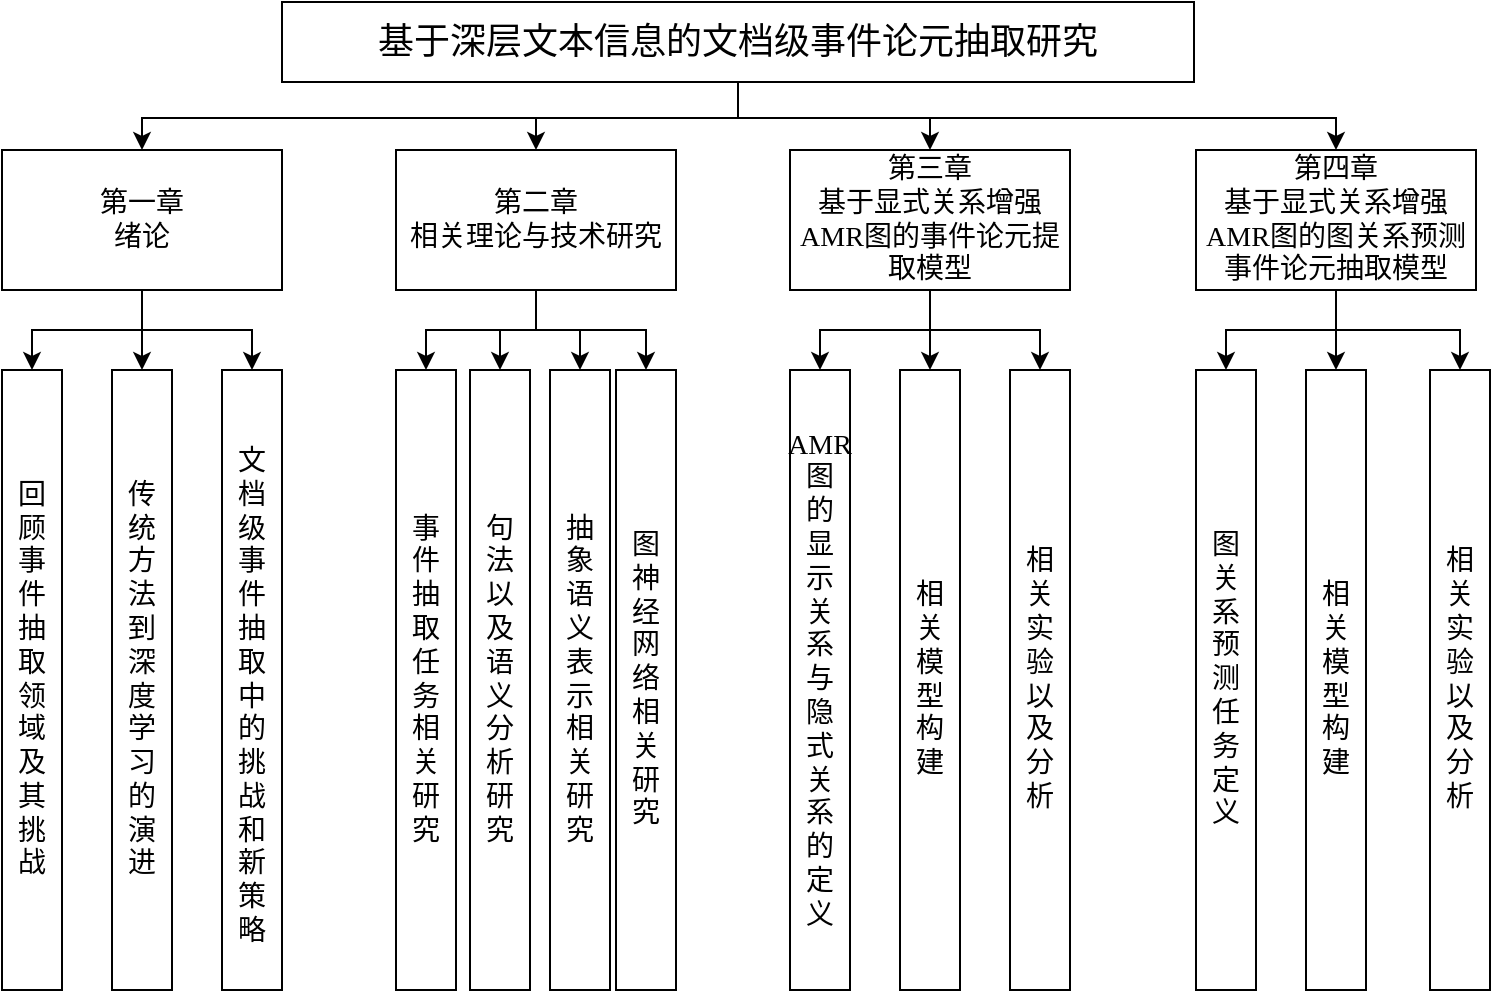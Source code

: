<mxfile version="22.1.18" type="github">
  <diagram name="第 1 页" id="pSFM66YJ2xRk52TTQeRo">
    <mxGraphModel dx="1018" dy="609" grid="1" gridSize="10" guides="1" tooltips="1" connect="1" arrows="1" fold="1" page="1" pageScale="1" pageWidth="827" pageHeight="1169" math="0" shadow="0">
      <root>
        <mxCell id="0" />
        <mxCell id="1" parent="0" />
        <mxCell id="IECKvH-rgRgy9NSk1Zk0-20" style="edgeStyle=orthogonalEdgeStyle;rounded=0;orthogonalLoop=1;jettySize=auto;html=1;entryX=0.5;entryY=0;entryDx=0;entryDy=0;" parent="1" source="IECKvH-rgRgy9NSk1Zk0-2" target="IECKvH-rgRgy9NSk1Zk0-3" edge="1">
          <mxGeometry relative="1" as="geometry">
            <Array as="points">
              <mxPoint x="414" y="120" />
              <mxPoint x="116" y="120" />
            </Array>
          </mxGeometry>
        </mxCell>
        <mxCell id="IECKvH-rgRgy9NSk1Zk0-21" style="edgeStyle=orthogonalEdgeStyle;rounded=0;orthogonalLoop=1;jettySize=auto;html=1;entryX=0.5;entryY=0;entryDx=0;entryDy=0;" parent="1" source="IECKvH-rgRgy9NSk1Zk0-2" target="IECKvH-rgRgy9NSk1Zk0-4" edge="1">
          <mxGeometry relative="1" as="geometry">
            <Array as="points">
              <mxPoint x="414" y="120" />
              <mxPoint x="313" y="120" />
            </Array>
          </mxGeometry>
        </mxCell>
        <mxCell id="IECKvH-rgRgy9NSk1Zk0-22" style="edgeStyle=orthogonalEdgeStyle;rounded=0;orthogonalLoop=1;jettySize=auto;html=1;exitX=0.5;exitY=1;exitDx=0;exitDy=0;entryX=0.5;entryY=0;entryDx=0;entryDy=0;" parent="1" source="IECKvH-rgRgy9NSk1Zk0-2" target="IECKvH-rgRgy9NSk1Zk0-5" edge="1">
          <mxGeometry relative="1" as="geometry">
            <Array as="points">
              <mxPoint x="414" y="120" />
              <mxPoint x="510" y="120" />
            </Array>
          </mxGeometry>
        </mxCell>
        <mxCell id="IECKvH-rgRgy9NSk1Zk0-23" style="edgeStyle=orthogonalEdgeStyle;rounded=0;orthogonalLoop=1;jettySize=auto;html=1;" parent="1" source="IECKvH-rgRgy9NSk1Zk0-2" target="IECKvH-rgRgy9NSk1Zk0-6" edge="1">
          <mxGeometry relative="1" as="geometry">
            <Array as="points">
              <mxPoint x="414" y="120" />
              <mxPoint x="713" y="120" />
            </Array>
          </mxGeometry>
        </mxCell>
        <mxCell id="IECKvH-rgRgy9NSk1Zk0-2" value="&lt;font style=&quot;font-size: 18px;&quot; face=&quot;宋体-简&quot;&gt;基于深层文本信息的文档级事件论元抽取研究&lt;br style=&quot;box-sizing: border-box; color: transparent; cursor: text; position: absolute; transform-origin: 0px 0px; text-align: start; background-color: rgb(255, 255, 255);&quot; role=&quot;presentation&quot;&gt;&lt;/font&gt;&lt;span style=&quot;box-sizing: border-box; color: transparent; cursor: text; position: absolute; transform-origin: 0px 0px; text-align: start; background-color: rgb(255, 255, 255); left: 354.663px; top: 170.001px; font-size: 18px;&quot; dir=&quot;ltr&quot; role=&quot;presentation&quot;&gt;&lt;font style=&quot;font-size: 18px;&quot; face=&quot;VYf11qllX6nMheyRc1XA&quot;&gt;究研&lt;/font&gt;&lt;/span&gt;" style="whiteSpace=wrap;html=1;" parent="1" vertex="1">
          <mxGeometry x="186" y="62" width="456" height="40" as="geometry" />
        </mxCell>
        <mxCell id="IECKvH-rgRgy9NSk1Zk0-25" style="edgeStyle=orthogonalEdgeStyle;rounded=0;orthogonalLoop=1;jettySize=auto;html=1;entryX=0.5;entryY=0;entryDx=0;entryDy=0;" parent="1" source="IECKvH-rgRgy9NSk1Zk0-3" target="IECKvH-rgRgy9NSk1Zk0-8" edge="1">
          <mxGeometry relative="1" as="geometry" />
        </mxCell>
        <mxCell id="IECKvH-rgRgy9NSk1Zk0-26" value="" style="edgeStyle=orthogonalEdgeStyle;rounded=0;orthogonalLoop=1;jettySize=auto;html=1;" parent="1" source="IECKvH-rgRgy9NSk1Zk0-3" target="IECKvH-rgRgy9NSk1Zk0-9" edge="1">
          <mxGeometry relative="1" as="geometry" />
        </mxCell>
        <mxCell id="IECKvH-rgRgy9NSk1Zk0-27" style="edgeStyle=orthogonalEdgeStyle;rounded=0;orthogonalLoop=1;jettySize=auto;html=1;entryX=0.5;entryY=0;entryDx=0;entryDy=0;" parent="1" source="IECKvH-rgRgy9NSk1Zk0-3" target="IECKvH-rgRgy9NSk1Zk0-10" edge="1">
          <mxGeometry relative="1" as="geometry" />
        </mxCell>
        <mxCell id="IECKvH-rgRgy9NSk1Zk0-3" value="&lt;font face=&quot;宋体-简&quot; style=&quot;font-size: 14px;&quot;&gt;第一章&lt;br&gt;绪论&lt;br&gt;&lt;/font&gt;" style="rounded=0;whiteSpace=wrap;html=1;" parent="1" vertex="1">
          <mxGeometry x="46" y="136" width="140" height="70" as="geometry" />
        </mxCell>
        <mxCell id="IECKvH-rgRgy9NSk1Zk0-28" style="edgeStyle=orthogonalEdgeStyle;rounded=0;orthogonalLoop=1;jettySize=auto;html=1;entryX=0.5;entryY=0;entryDx=0;entryDy=0;" parent="1" source="IECKvH-rgRgy9NSk1Zk0-4" target="IECKvH-rgRgy9NSk1Zk0-11" edge="1">
          <mxGeometry relative="1" as="geometry" />
        </mxCell>
        <mxCell id="IECKvH-rgRgy9NSk1Zk0-29" style="edgeStyle=orthogonalEdgeStyle;rounded=0;orthogonalLoop=1;jettySize=auto;html=1;entryX=0.5;entryY=0;entryDx=0;entryDy=0;" parent="1" source="IECKvH-rgRgy9NSk1Zk0-4" target="IECKvH-rgRgy9NSk1Zk0-12" edge="1">
          <mxGeometry relative="1" as="geometry" />
        </mxCell>
        <mxCell id="IECKvH-rgRgy9NSk1Zk0-30" style="edgeStyle=orthogonalEdgeStyle;rounded=0;orthogonalLoop=1;jettySize=auto;html=1;entryX=0.5;entryY=0;entryDx=0;entryDy=0;" parent="1" source="IECKvH-rgRgy9NSk1Zk0-4" target="IECKvH-rgRgy9NSk1Zk0-13" edge="1">
          <mxGeometry relative="1" as="geometry" />
        </mxCell>
        <mxCell id="xBRvkmc-2l1ilHyjDRc--2" style="edgeStyle=orthogonalEdgeStyle;rounded=0;orthogonalLoop=1;jettySize=auto;html=1;entryX=0.5;entryY=0;entryDx=0;entryDy=0;" edge="1" parent="1" source="IECKvH-rgRgy9NSk1Zk0-4" target="xBRvkmc-2l1ilHyjDRc--1">
          <mxGeometry relative="1" as="geometry" />
        </mxCell>
        <mxCell id="IECKvH-rgRgy9NSk1Zk0-4" value="&lt;font face=&quot;宋体-简&quot; style=&quot;font-size: 14px;&quot;&gt;第二章&lt;/font&gt;&lt;br&gt;&lt;span style=&quot;font-family: 宋体-简; font-size: 14px;&quot;&gt;相关理论与技术研究&lt;/span&gt;" style="rounded=0;whiteSpace=wrap;html=1;" parent="1" vertex="1">
          <mxGeometry x="243" y="136" width="140" height="70" as="geometry" />
        </mxCell>
        <mxCell id="IECKvH-rgRgy9NSk1Zk0-31" style="edgeStyle=orthogonalEdgeStyle;rounded=0;orthogonalLoop=1;jettySize=auto;html=1;entryX=0.5;entryY=0;entryDx=0;entryDy=0;" parent="1" source="IECKvH-rgRgy9NSk1Zk0-5" target="IECKvH-rgRgy9NSk1Zk0-14" edge="1">
          <mxGeometry relative="1" as="geometry" />
        </mxCell>
        <mxCell id="IECKvH-rgRgy9NSk1Zk0-32" style="edgeStyle=orthogonalEdgeStyle;rounded=0;orthogonalLoop=1;jettySize=auto;html=1;entryX=0.5;entryY=0;entryDx=0;entryDy=0;" parent="1" source="IECKvH-rgRgy9NSk1Zk0-5" target="IECKvH-rgRgy9NSk1Zk0-15" edge="1">
          <mxGeometry relative="1" as="geometry" />
        </mxCell>
        <mxCell id="IECKvH-rgRgy9NSk1Zk0-33" style="edgeStyle=orthogonalEdgeStyle;rounded=0;orthogonalLoop=1;jettySize=auto;html=1;entryX=0.5;entryY=0;entryDx=0;entryDy=0;" parent="1" source="IECKvH-rgRgy9NSk1Zk0-5" target="IECKvH-rgRgy9NSk1Zk0-16" edge="1">
          <mxGeometry relative="1" as="geometry" />
        </mxCell>
        <mxCell id="IECKvH-rgRgy9NSk1Zk0-5" value="&lt;font face=&quot;宋体-简&quot; style=&quot;&quot;&gt;&lt;font style=&quot;font-size: 14px;&quot;&gt;第三章&lt;/font&gt;&lt;br&gt;&lt;span style=&quot;font-size: 14px;&quot;&gt;基于显式关系增强AMR图的事件论元提取模型&lt;/span&gt;&lt;br&gt;&lt;/font&gt;" style="rounded=0;whiteSpace=wrap;html=1;" parent="1" vertex="1">
          <mxGeometry x="440" y="136" width="140" height="70" as="geometry" />
        </mxCell>
        <mxCell id="IECKvH-rgRgy9NSk1Zk0-34" style="edgeStyle=orthogonalEdgeStyle;rounded=0;orthogonalLoop=1;jettySize=auto;html=1;entryX=0.5;entryY=0;entryDx=0;entryDy=0;" parent="1" source="IECKvH-rgRgy9NSk1Zk0-6" target="IECKvH-rgRgy9NSk1Zk0-17" edge="1">
          <mxGeometry relative="1" as="geometry" />
        </mxCell>
        <mxCell id="IECKvH-rgRgy9NSk1Zk0-36" style="edgeStyle=orthogonalEdgeStyle;rounded=0;orthogonalLoop=1;jettySize=auto;html=1;entryX=0.5;entryY=0;entryDx=0;entryDy=0;" parent="1" source="IECKvH-rgRgy9NSk1Zk0-6" target="IECKvH-rgRgy9NSk1Zk0-19" edge="1">
          <mxGeometry relative="1" as="geometry" />
        </mxCell>
        <mxCell id="IECKvH-rgRgy9NSk1Zk0-37" style="edgeStyle=orthogonalEdgeStyle;rounded=0;orthogonalLoop=1;jettySize=auto;html=1;entryX=0.5;entryY=0;entryDx=0;entryDy=0;" parent="1" source="IECKvH-rgRgy9NSk1Zk0-6" target="IECKvH-rgRgy9NSk1Zk0-24" edge="1">
          <mxGeometry relative="1" as="geometry" />
        </mxCell>
        <mxCell id="IECKvH-rgRgy9NSk1Zk0-6" value="&lt;font style=&quot;&quot; face=&quot;宋体-简&quot;&gt;&lt;font style=&quot;font-size: 14px;&quot;&gt;第四章&lt;/font&gt;&lt;br&gt;&lt;span style=&quot;font-size: 14px;&quot;&gt;基于显式关系增强AMR图的图关系预测事件论元抽取模型&lt;/span&gt;&lt;br&gt;&lt;/font&gt;" style="rounded=0;whiteSpace=wrap;html=1;" parent="1" vertex="1">
          <mxGeometry x="643" y="136" width="140" height="70" as="geometry" />
        </mxCell>
        <mxCell id="IECKvH-rgRgy9NSk1Zk0-8" value="&lt;font style=&quot;font-size: 14px;&quot; face=&quot;宋体-简&quot;&gt;回&lt;br&gt;顾&lt;br&gt;事&lt;br&gt;件&lt;br&gt;抽&lt;br&gt;取&lt;br&gt;领&lt;br&gt;域&lt;br&gt;及&lt;br&gt;其&lt;br&gt;挑&lt;br&gt;战&lt;/font&gt;" style="rounded=0;whiteSpace=wrap;html=1;" parent="1" vertex="1">
          <mxGeometry x="46" y="246" width="30" height="310" as="geometry" />
        </mxCell>
        <mxCell id="IECKvH-rgRgy9NSk1Zk0-9" value="&lt;font face=&quot;宋体-简&quot; style=&quot;font-size: 14px;&quot;&gt;传&lt;br&gt;统&lt;br&gt;方&lt;br&gt;法&lt;br&gt;到&lt;br&gt;深&lt;br&gt;度&lt;br&gt;学&lt;br&gt;习&lt;br&gt;的&lt;br&gt;演&lt;br&gt;进&lt;/font&gt;" style="rounded=0;whiteSpace=wrap;html=1;" parent="1" vertex="1">
          <mxGeometry x="101" y="246" width="30" height="310" as="geometry" />
        </mxCell>
        <mxCell id="IECKvH-rgRgy9NSk1Zk0-10" value="&lt;font face=&quot;宋体-简&quot; style=&quot;font-size: 14px;&quot;&gt;&lt;br&gt;文&lt;br&gt;档&lt;br&gt;级&lt;br&gt;事&lt;br&gt;件&lt;br&gt;抽&lt;br&gt;取&lt;br&gt;中&lt;br&gt;的&lt;br&gt;挑&lt;br&gt;战&lt;br&gt;和&lt;br&gt;新&lt;br&gt;策&lt;br&gt;略&lt;/font&gt;" style="rounded=0;whiteSpace=wrap;html=1;" parent="1" vertex="1">
          <mxGeometry x="156" y="246" width="30" height="310" as="geometry" />
        </mxCell>
        <mxCell id="IECKvH-rgRgy9NSk1Zk0-11" value="事&lt;br&gt;件&lt;br&gt;抽&lt;br&gt;取&lt;br&gt;任&lt;br&gt;务&lt;br&gt;相&lt;br&gt;关&lt;br&gt;研&lt;br&gt;究" style="rounded=0;whiteSpace=wrap;html=1;fontFamily=宋体-简;fontSize=14;" parent="1" vertex="1">
          <mxGeometry x="243" y="246" width="30" height="310" as="geometry" />
        </mxCell>
        <mxCell id="IECKvH-rgRgy9NSk1Zk0-12" value="抽&lt;br&gt;象&lt;br&gt;语&lt;br&gt;义&lt;br&gt;表&lt;br&gt;示&lt;br&gt;相&lt;br&gt;关&lt;br&gt;研&lt;br&gt;究" style="rounded=0;whiteSpace=wrap;html=1;fontFamily=宋体-简;fontSize=14;" parent="1" vertex="1">
          <mxGeometry x="320" y="246" width="30" height="310" as="geometry" />
        </mxCell>
        <mxCell id="IECKvH-rgRgy9NSk1Zk0-13" value="图&lt;br&gt;神&lt;br&gt;经&lt;br&gt;网&lt;br&gt;络&lt;br&gt;相&lt;br&gt;关&lt;br&gt;研&lt;br&gt;究" style="rounded=0;whiteSpace=wrap;html=1;fontFamily=宋体-简;fontSize=14;" parent="1" vertex="1">
          <mxGeometry x="353" y="246" width="30" height="310" as="geometry" />
        </mxCell>
        <mxCell id="IECKvH-rgRgy9NSk1Zk0-14" value="AMR&lt;br&gt;图&lt;br&gt;的&lt;br&gt;显&lt;br&gt;示&lt;br&gt;关&lt;br&gt;系&lt;br&gt;与&lt;br&gt;隐&lt;br&gt;式&lt;br&gt;关&lt;br&gt;系&lt;br&gt;的&lt;br&gt;定&lt;br&gt;义" style="rounded=0;whiteSpace=wrap;html=1;fontFamily=宋体-简;fontSize=14;" parent="1" vertex="1">
          <mxGeometry x="440" y="246" width="30" height="310" as="geometry" />
        </mxCell>
        <mxCell id="IECKvH-rgRgy9NSk1Zk0-15" value="相&lt;br&gt;关&lt;br&gt;模&lt;br&gt;型&lt;br&gt;构&lt;br&gt;建" style="rounded=0;whiteSpace=wrap;html=1;fontFamily=宋体-简;fontSize=14;" parent="1" vertex="1">
          <mxGeometry x="495" y="246" width="30" height="310" as="geometry" />
        </mxCell>
        <mxCell id="IECKvH-rgRgy9NSk1Zk0-16" value="相&lt;br&gt;关&lt;br&gt;实&lt;br&gt;验&lt;br&gt;以&lt;br&gt;及&lt;br&gt;分&lt;br&gt;析" style="rounded=0;whiteSpace=wrap;html=1;fontFamily=宋体-简;fontSize=14;" parent="1" vertex="1">
          <mxGeometry x="550" y="246" width="30" height="310" as="geometry" />
        </mxCell>
        <mxCell id="IECKvH-rgRgy9NSk1Zk0-17" value="图&lt;br&gt;关&lt;br&gt;系&lt;br&gt;预&lt;br&gt;测&lt;br&gt;任&lt;br&gt;务&lt;br&gt;定&lt;br&gt;义" style="rounded=0;whiteSpace=wrap;html=1;fontFamily=宋体-简;fontSize=14;" parent="1" vertex="1">
          <mxGeometry x="643" y="246" width="30" height="310" as="geometry" />
        </mxCell>
        <mxCell id="IECKvH-rgRgy9NSk1Zk0-19" value="相&lt;br style=&quot;border-color: var(--border-color);&quot;&gt;关&lt;br style=&quot;border-color: var(--border-color);&quot;&gt;模&lt;br style=&quot;border-color: var(--border-color);&quot;&gt;型&lt;br style=&quot;border-color: var(--border-color);&quot;&gt;构&lt;br style=&quot;border-color: var(--border-color);&quot;&gt;建" style="rounded=0;whiteSpace=wrap;html=1;fontFamily=宋体-简;fontSize=14;" parent="1" vertex="1">
          <mxGeometry x="698" y="246" width="30" height="310" as="geometry" />
        </mxCell>
        <mxCell id="IECKvH-rgRgy9NSk1Zk0-24" value="相&lt;br&gt;关&lt;br&gt;实&lt;br&gt;验&lt;br&gt;以&lt;br&gt;及&lt;br&gt;分&lt;br&gt;析" style="rounded=0;whiteSpace=wrap;html=1;fontFamily=宋体-简;fontSize=14;" parent="1" vertex="1">
          <mxGeometry x="760" y="246" width="30" height="310" as="geometry" />
        </mxCell>
        <mxCell id="xBRvkmc-2l1ilHyjDRc--1" value="句&lt;br&gt;法&lt;br&gt;以&lt;br&gt;及&lt;br&gt;语&lt;br&gt;义&lt;br&gt;分&lt;br&gt;析&lt;br&gt;研&lt;br&gt;究" style="rounded=0;whiteSpace=wrap;html=1;fontFamily=宋体-简;fontSize=14;" vertex="1" parent="1">
          <mxGeometry x="280" y="246" width="30" height="310" as="geometry" />
        </mxCell>
      </root>
    </mxGraphModel>
  </diagram>
</mxfile>
